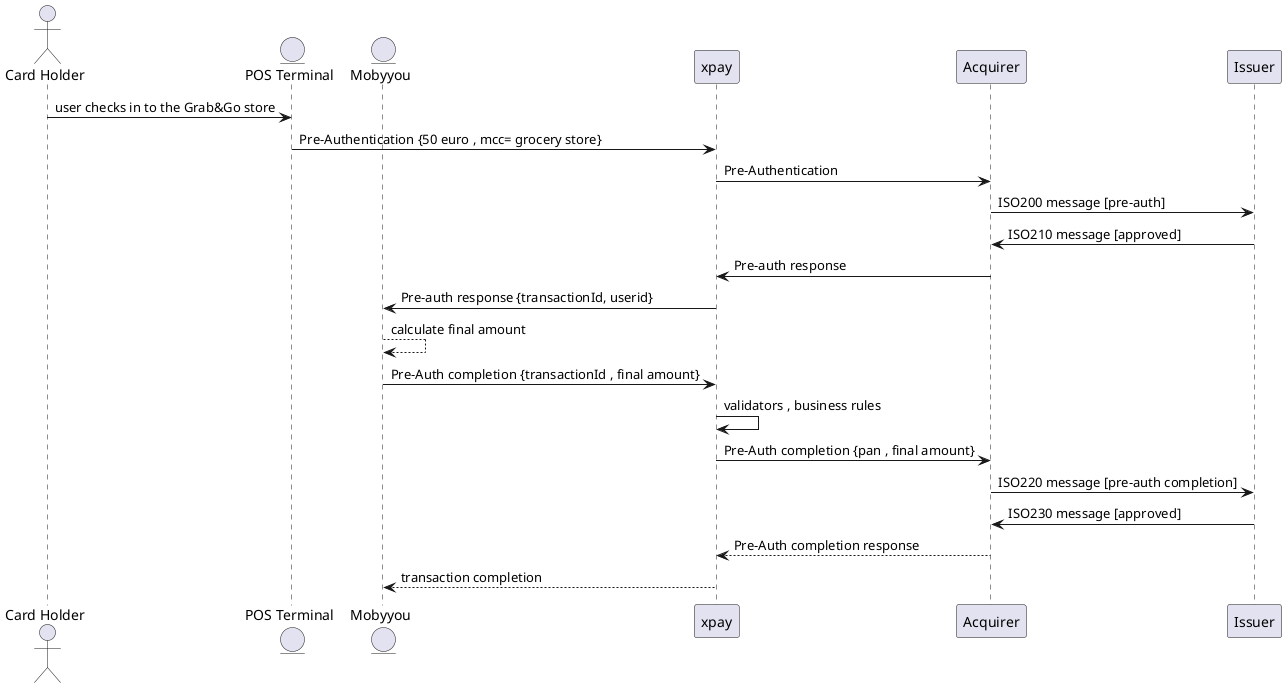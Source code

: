 @startuml
'https://plantuml.com/sequence-diagram
actor "Card Holder" as holder
entity "POS Terminal" as POS

entity "Mobyyou" as mobyyou
participant "xpay" as xpay
participant "Acquirer" as Acq
participant "Issuer" as issuer
holder->POS: user checks in to the Grab&Go store
POS-> xpay: Pre-Authentication {50 euro , mcc= grocery store}
xpay ->Acq:  Pre-Authentication
Acq -> issuer : ISO200 message [pre-auth]
issuer -> Acq : ISO210 message [approved]
Acq -> xpay: Pre-auth response
xpay-> mobyyou : Pre-auth response {transactionId, userid}
mobyyou--> mobyyou: calculate final amount
mobyyou->xpay: Pre-Auth completion {transactionId , final amount}
xpay->xpay: validators , business rules
xpay-> Acq:  Pre-Auth completion {pan , final amount}
Acq -> issuer: ISO220 message [pre-auth completion]
issuer-> Acq: ISO230 message [approved]
Acq --> xpay : Pre-Auth completion response
xpay-->mobyyou: transaction completion

@enduml